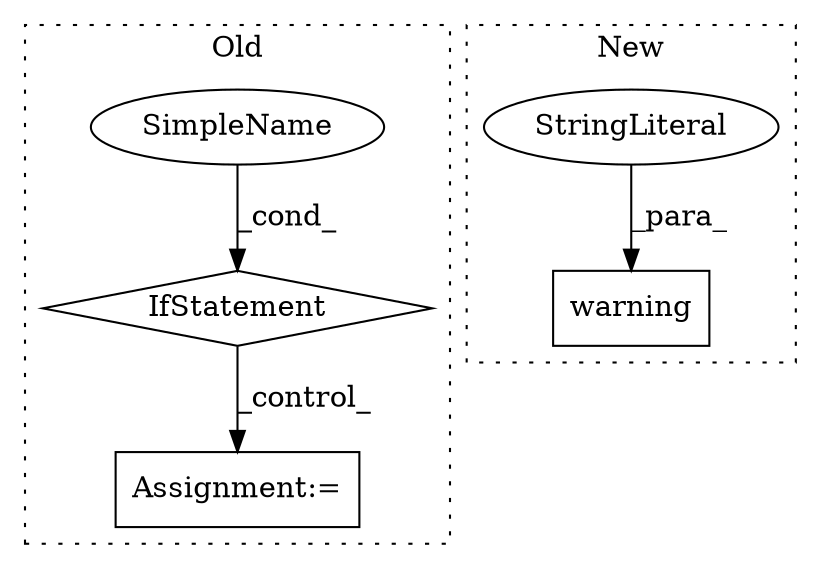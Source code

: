 digraph G {
subgraph cluster0 {
1 [label="IfStatement" a="25" s="1225,1249" l="4,2" shape="diamond"];
3 [label="Assignment:=" a="7" s="1265" l="1" shape="box"];
4 [label="SimpleName" a="42" s="" l="" shape="ellipse"];
label = "Old";
style="dotted";
}
subgraph cluster1 {
2 [label="warning" a="32" s="1301,1360" l="8,1" shape="box"];
5 [label="StringLiteral" a="45" s="1309" l="47" shape="ellipse"];
label = "New";
style="dotted";
}
1 -> 3 [label="_control_"];
4 -> 1 [label="_cond_"];
5 -> 2 [label="_para_"];
}